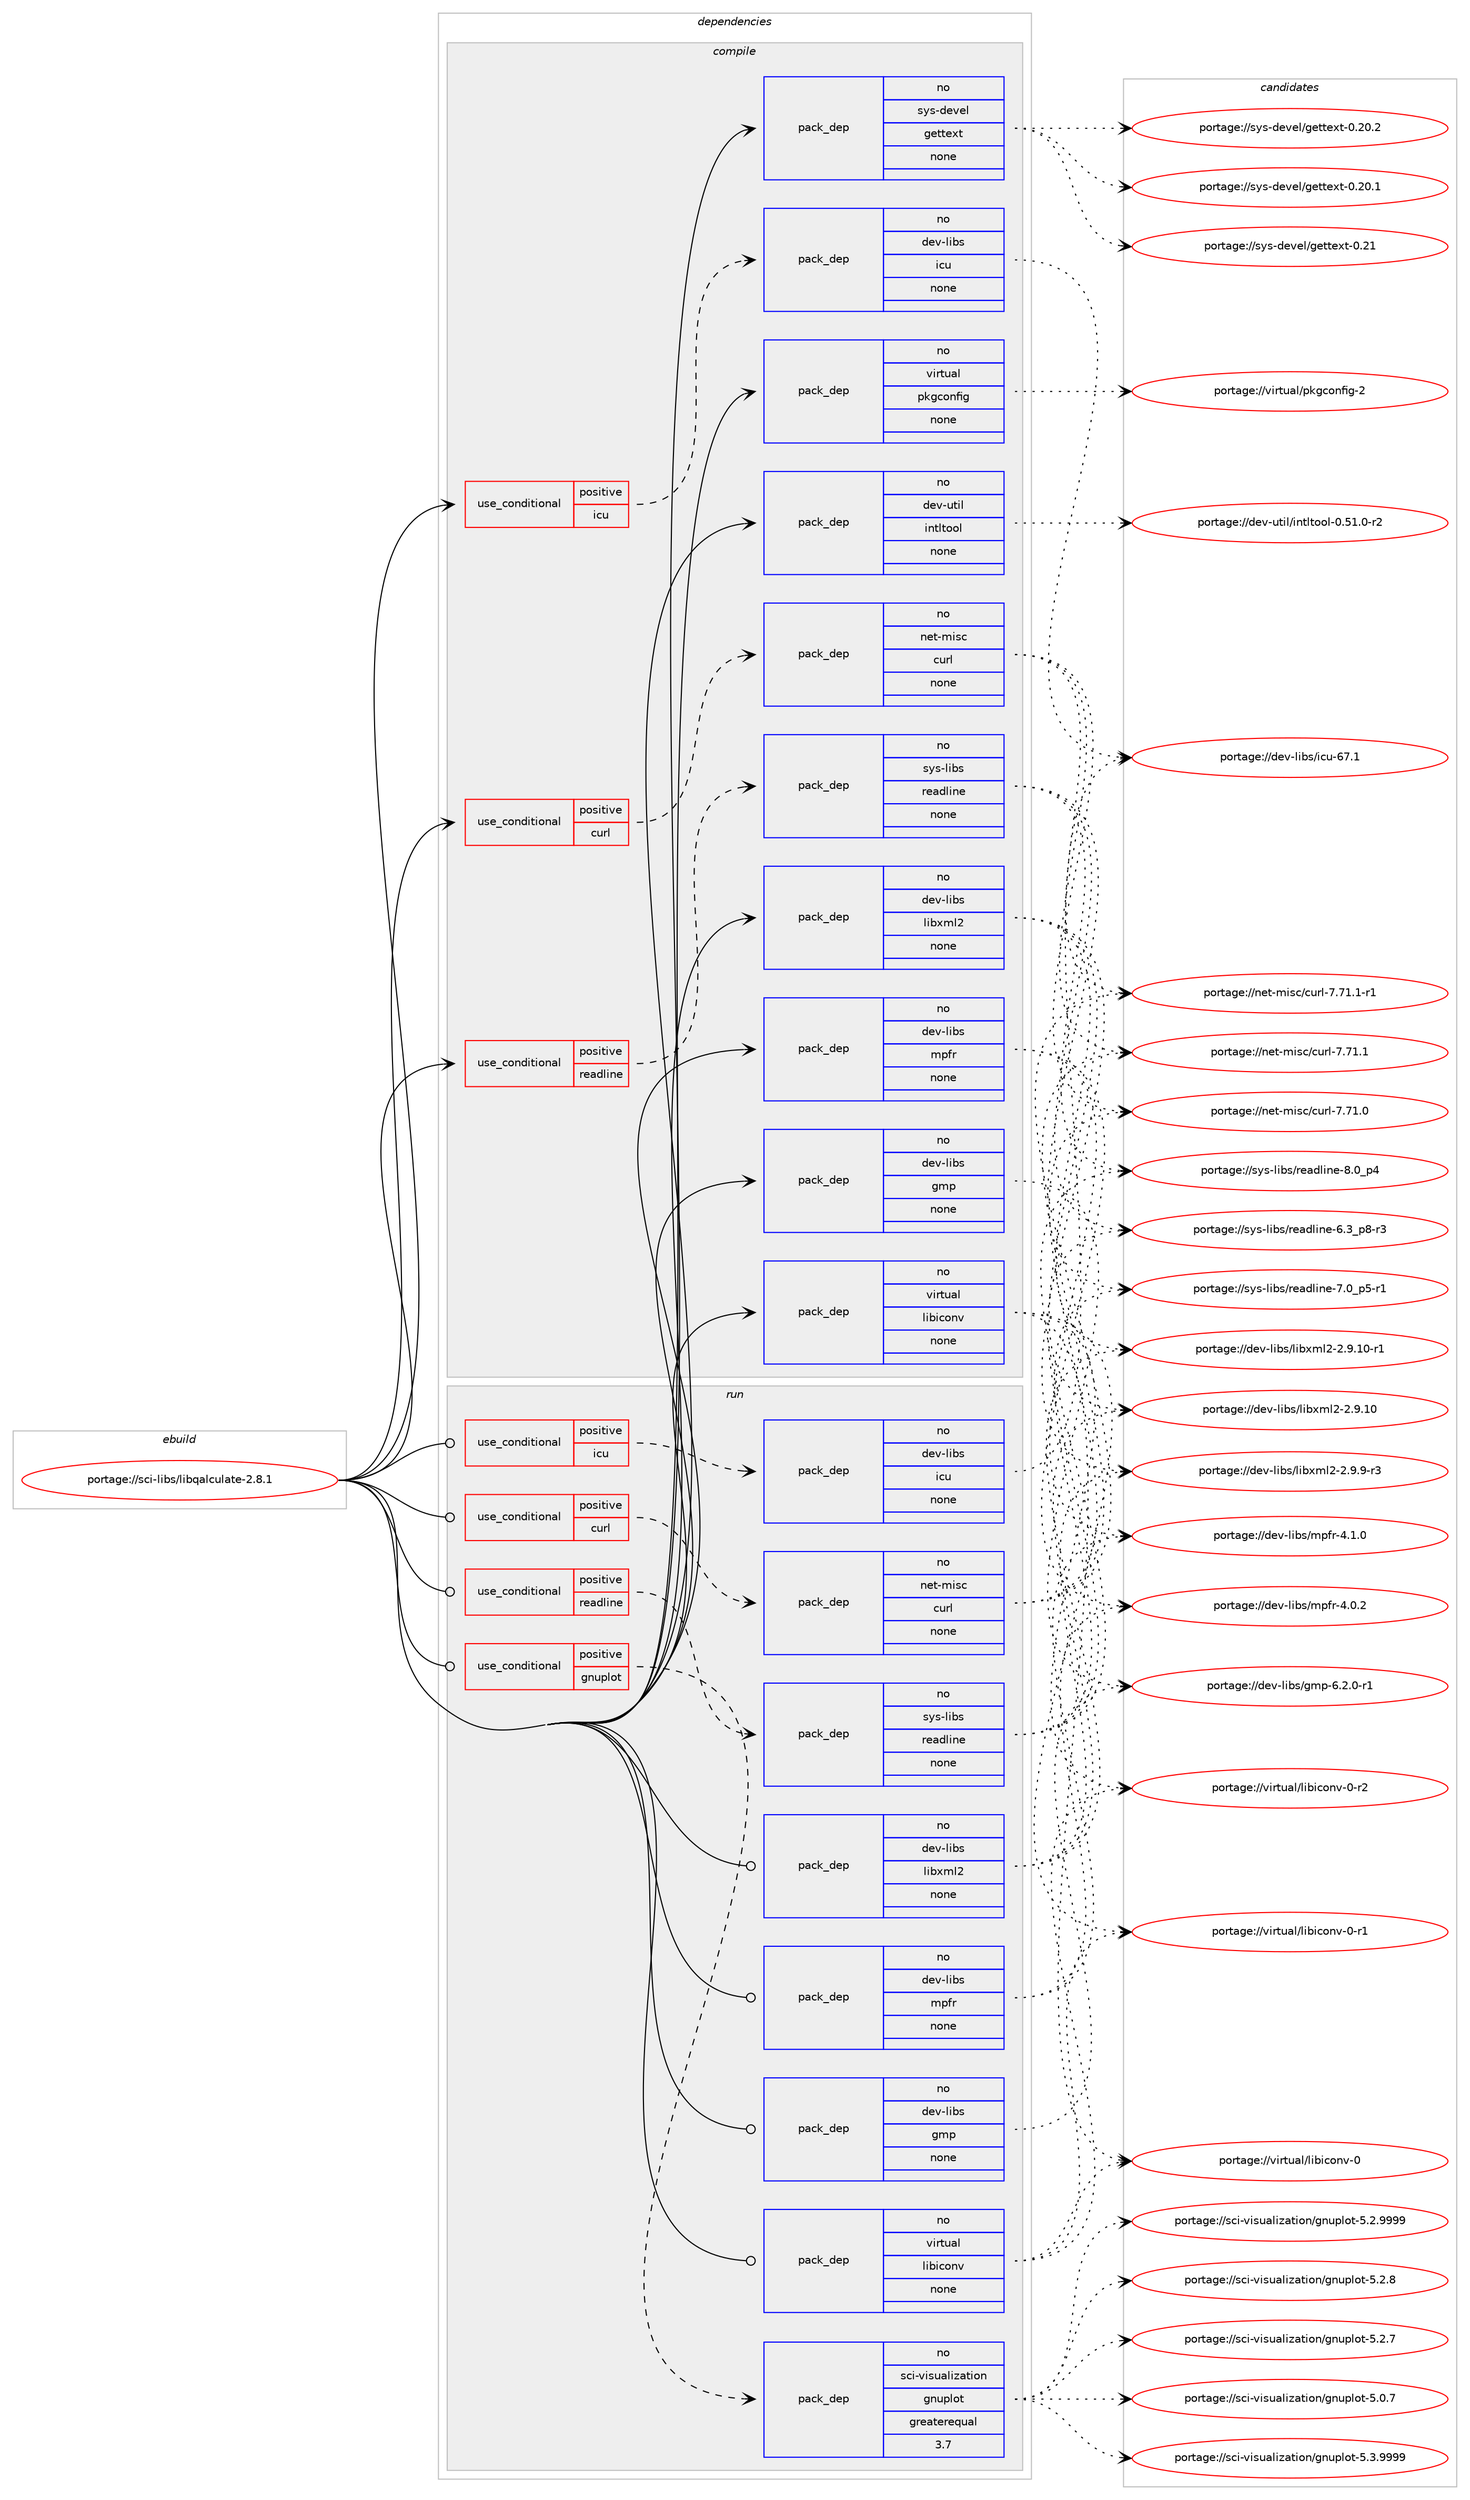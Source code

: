 digraph prolog {

# *************
# Graph options
# *************

newrank=true;
concentrate=true;
compound=true;
graph [rankdir=LR,fontname=Helvetica,fontsize=10,ranksep=1.5];#, ranksep=2.5, nodesep=0.2];
edge  [arrowhead=vee];
node  [fontname=Helvetica,fontsize=10];

# **********
# The ebuild
# **********

subgraph cluster_leftcol {
color=gray;
rank=same;
label=<<i>ebuild</i>>;
id [label="portage://sci-libs/libqalculate-2.8.1", color=red, width=4, href="../sci-libs/libqalculate-2.8.1.svg"];
}

# ****************
# The dependencies
# ****************

subgraph cluster_midcol {
color=gray;
label=<<i>dependencies</i>>;
subgraph cluster_compile {
fillcolor="#eeeeee";
style=filled;
label=<<i>compile</i>>;
subgraph cond357 {
dependency2789 [label=<<TABLE BORDER="0" CELLBORDER="1" CELLSPACING="0" CELLPADDING="4"><TR><TD ROWSPAN="3" CELLPADDING="10">use_conditional</TD></TR><TR><TD>positive</TD></TR><TR><TD>curl</TD></TR></TABLE>>, shape=none, color=red];
subgraph pack2374 {
dependency2790 [label=<<TABLE BORDER="0" CELLBORDER="1" CELLSPACING="0" CELLPADDING="4" WIDTH="220"><TR><TD ROWSPAN="6" CELLPADDING="30">pack_dep</TD></TR><TR><TD WIDTH="110">no</TD></TR><TR><TD>net-misc</TD></TR><TR><TD>curl</TD></TR><TR><TD>none</TD></TR><TR><TD></TD></TR></TABLE>>, shape=none, color=blue];
}
dependency2789:e -> dependency2790:w [weight=20,style="dashed",arrowhead="vee"];
}
id:e -> dependency2789:w [weight=20,style="solid",arrowhead="vee"];
subgraph cond358 {
dependency2791 [label=<<TABLE BORDER="0" CELLBORDER="1" CELLSPACING="0" CELLPADDING="4"><TR><TD ROWSPAN="3" CELLPADDING="10">use_conditional</TD></TR><TR><TD>positive</TD></TR><TR><TD>icu</TD></TR></TABLE>>, shape=none, color=red];
subgraph pack2375 {
dependency2792 [label=<<TABLE BORDER="0" CELLBORDER="1" CELLSPACING="0" CELLPADDING="4" WIDTH="220"><TR><TD ROWSPAN="6" CELLPADDING="30">pack_dep</TD></TR><TR><TD WIDTH="110">no</TD></TR><TR><TD>dev-libs</TD></TR><TR><TD>icu</TD></TR><TR><TD>none</TD></TR><TR><TD></TD></TR></TABLE>>, shape=none, color=blue];
}
dependency2791:e -> dependency2792:w [weight=20,style="dashed",arrowhead="vee"];
}
id:e -> dependency2791:w [weight=20,style="solid",arrowhead="vee"];
subgraph cond359 {
dependency2793 [label=<<TABLE BORDER="0" CELLBORDER="1" CELLSPACING="0" CELLPADDING="4"><TR><TD ROWSPAN="3" CELLPADDING="10">use_conditional</TD></TR><TR><TD>positive</TD></TR><TR><TD>readline</TD></TR></TABLE>>, shape=none, color=red];
subgraph pack2376 {
dependency2794 [label=<<TABLE BORDER="0" CELLBORDER="1" CELLSPACING="0" CELLPADDING="4" WIDTH="220"><TR><TD ROWSPAN="6" CELLPADDING="30">pack_dep</TD></TR><TR><TD WIDTH="110">no</TD></TR><TR><TD>sys-libs</TD></TR><TR><TD>readline</TD></TR><TR><TD>none</TD></TR><TR><TD></TD></TR></TABLE>>, shape=none, color=blue];
}
dependency2793:e -> dependency2794:w [weight=20,style="dashed",arrowhead="vee"];
}
id:e -> dependency2793:w [weight=20,style="solid",arrowhead="vee"];
subgraph pack2377 {
dependency2795 [label=<<TABLE BORDER="0" CELLBORDER="1" CELLSPACING="0" CELLPADDING="4" WIDTH="220"><TR><TD ROWSPAN="6" CELLPADDING="30">pack_dep</TD></TR><TR><TD WIDTH="110">no</TD></TR><TR><TD>dev-libs</TD></TR><TR><TD>gmp</TD></TR><TR><TD>none</TD></TR><TR><TD></TD></TR></TABLE>>, shape=none, color=blue];
}
id:e -> dependency2795:w [weight=20,style="solid",arrowhead="vee"];
subgraph pack2378 {
dependency2796 [label=<<TABLE BORDER="0" CELLBORDER="1" CELLSPACING="0" CELLPADDING="4" WIDTH="220"><TR><TD ROWSPAN="6" CELLPADDING="30">pack_dep</TD></TR><TR><TD WIDTH="110">no</TD></TR><TR><TD>dev-libs</TD></TR><TR><TD>libxml2</TD></TR><TR><TD>none</TD></TR><TR><TD></TD></TR></TABLE>>, shape=none, color=blue];
}
id:e -> dependency2796:w [weight=20,style="solid",arrowhead="vee"];
subgraph pack2379 {
dependency2797 [label=<<TABLE BORDER="0" CELLBORDER="1" CELLSPACING="0" CELLPADDING="4" WIDTH="220"><TR><TD ROWSPAN="6" CELLPADDING="30">pack_dep</TD></TR><TR><TD WIDTH="110">no</TD></TR><TR><TD>dev-libs</TD></TR><TR><TD>mpfr</TD></TR><TR><TD>none</TD></TR><TR><TD></TD></TR></TABLE>>, shape=none, color=blue];
}
id:e -> dependency2797:w [weight=20,style="solid",arrowhead="vee"];
subgraph pack2380 {
dependency2798 [label=<<TABLE BORDER="0" CELLBORDER="1" CELLSPACING="0" CELLPADDING="4" WIDTH="220"><TR><TD ROWSPAN="6" CELLPADDING="30">pack_dep</TD></TR><TR><TD WIDTH="110">no</TD></TR><TR><TD>dev-util</TD></TR><TR><TD>intltool</TD></TR><TR><TD>none</TD></TR><TR><TD></TD></TR></TABLE>>, shape=none, color=blue];
}
id:e -> dependency2798:w [weight=20,style="solid",arrowhead="vee"];
subgraph pack2381 {
dependency2799 [label=<<TABLE BORDER="0" CELLBORDER="1" CELLSPACING="0" CELLPADDING="4" WIDTH="220"><TR><TD ROWSPAN="6" CELLPADDING="30">pack_dep</TD></TR><TR><TD WIDTH="110">no</TD></TR><TR><TD>sys-devel</TD></TR><TR><TD>gettext</TD></TR><TR><TD>none</TD></TR><TR><TD></TD></TR></TABLE>>, shape=none, color=blue];
}
id:e -> dependency2799:w [weight=20,style="solid",arrowhead="vee"];
subgraph pack2382 {
dependency2800 [label=<<TABLE BORDER="0" CELLBORDER="1" CELLSPACING="0" CELLPADDING="4" WIDTH="220"><TR><TD ROWSPAN="6" CELLPADDING="30">pack_dep</TD></TR><TR><TD WIDTH="110">no</TD></TR><TR><TD>virtual</TD></TR><TR><TD>libiconv</TD></TR><TR><TD>none</TD></TR><TR><TD></TD></TR></TABLE>>, shape=none, color=blue];
}
id:e -> dependency2800:w [weight=20,style="solid",arrowhead="vee"];
subgraph pack2383 {
dependency2801 [label=<<TABLE BORDER="0" CELLBORDER="1" CELLSPACING="0" CELLPADDING="4" WIDTH="220"><TR><TD ROWSPAN="6" CELLPADDING="30">pack_dep</TD></TR><TR><TD WIDTH="110">no</TD></TR><TR><TD>virtual</TD></TR><TR><TD>pkgconfig</TD></TR><TR><TD>none</TD></TR><TR><TD></TD></TR></TABLE>>, shape=none, color=blue];
}
id:e -> dependency2801:w [weight=20,style="solid",arrowhead="vee"];
}
subgraph cluster_compileandrun {
fillcolor="#eeeeee";
style=filled;
label=<<i>compile and run</i>>;
}
subgraph cluster_run {
fillcolor="#eeeeee";
style=filled;
label=<<i>run</i>>;
subgraph cond360 {
dependency2802 [label=<<TABLE BORDER="0" CELLBORDER="1" CELLSPACING="0" CELLPADDING="4"><TR><TD ROWSPAN="3" CELLPADDING="10">use_conditional</TD></TR><TR><TD>positive</TD></TR><TR><TD>curl</TD></TR></TABLE>>, shape=none, color=red];
subgraph pack2384 {
dependency2803 [label=<<TABLE BORDER="0" CELLBORDER="1" CELLSPACING="0" CELLPADDING="4" WIDTH="220"><TR><TD ROWSPAN="6" CELLPADDING="30">pack_dep</TD></TR><TR><TD WIDTH="110">no</TD></TR><TR><TD>net-misc</TD></TR><TR><TD>curl</TD></TR><TR><TD>none</TD></TR><TR><TD></TD></TR></TABLE>>, shape=none, color=blue];
}
dependency2802:e -> dependency2803:w [weight=20,style="dashed",arrowhead="vee"];
}
id:e -> dependency2802:w [weight=20,style="solid",arrowhead="odot"];
subgraph cond361 {
dependency2804 [label=<<TABLE BORDER="0" CELLBORDER="1" CELLSPACING="0" CELLPADDING="4"><TR><TD ROWSPAN="3" CELLPADDING="10">use_conditional</TD></TR><TR><TD>positive</TD></TR><TR><TD>gnuplot</TD></TR></TABLE>>, shape=none, color=red];
subgraph pack2385 {
dependency2805 [label=<<TABLE BORDER="0" CELLBORDER="1" CELLSPACING="0" CELLPADDING="4" WIDTH="220"><TR><TD ROWSPAN="6" CELLPADDING="30">pack_dep</TD></TR><TR><TD WIDTH="110">no</TD></TR><TR><TD>sci-visualization</TD></TR><TR><TD>gnuplot</TD></TR><TR><TD>greaterequal</TD></TR><TR><TD>3.7</TD></TR></TABLE>>, shape=none, color=blue];
}
dependency2804:e -> dependency2805:w [weight=20,style="dashed",arrowhead="vee"];
}
id:e -> dependency2804:w [weight=20,style="solid",arrowhead="odot"];
subgraph cond362 {
dependency2806 [label=<<TABLE BORDER="0" CELLBORDER="1" CELLSPACING="0" CELLPADDING="4"><TR><TD ROWSPAN="3" CELLPADDING="10">use_conditional</TD></TR><TR><TD>positive</TD></TR><TR><TD>icu</TD></TR></TABLE>>, shape=none, color=red];
subgraph pack2386 {
dependency2807 [label=<<TABLE BORDER="0" CELLBORDER="1" CELLSPACING="0" CELLPADDING="4" WIDTH="220"><TR><TD ROWSPAN="6" CELLPADDING="30">pack_dep</TD></TR><TR><TD WIDTH="110">no</TD></TR><TR><TD>dev-libs</TD></TR><TR><TD>icu</TD></TR><TR><TD>none</TD></TR><TR><TD></TD></TR></TABLE>>, shape=none, color=blue];
}
dependency2806:e -> dependency2807:w [weight=20,style="dashed",arrowhead="vee"];
}
id:e -> dependency2806:w [weight=20,style="solid",arrowhead="odot"];
subgraph cond363 {
dependency2808 [label=<<TABLE BORDER="0" CELLBORDER="1" CELLSPACING="0" CELLPADDING="4"><TR><TD ROWSPAN="3" CELLPADDING="10">use_conditional</TD></TR><TR><TD>positive</TD></TR><TR><TD>readline</TD></TR></TABLE>>, shape=none, color=red];
subgraph pack2387 {
dependency2809 [label=<<TABLE BORDER="0" CELLBORDER="1" CELLSPACING="0" CELLPADDING="4" WIDTH="220"><TR><TD ROWSPAN="6" CELLPADDING="30">pack_dep</TD></TR><TR><TD WIDTH="110">no</TD></TR><TR><TD>sys-libs</TD></TR><TR><TD>readline</TD></TR><TR><TD>none</TD></TR><TR><TD></TD></TR></TABLE>>, shape=none, color=blue];
}
dependency2808:e -> dependency2809:w [weight=20,style="dashed",arrowhead="vee"];
}
id:e -> dependency2808:w [weight=20,style="solid",arrowhead="odot"];
subgraph pack2388 {
dependency2810 [label=<<TABLE BORDER="0" CELLBORDER="1" CELLSPACING="0" CELLPADDING="4" WIDTH="220"><TR><TD ROWSPAN="6" CELLPADDING="30">pack_dep</TD></TR><TR><TD WIDTH="110">no</TD></TR><TR><TD>dev-libs</TD></TR><TR><TD>gmp</TD></TR><TR><TD>none</TD></TR><TR><TD></TD></TR></TABLE>>, shape=none, color=blue];
}
id:e -> dependency2810:w [weight=20,style="solid",arrowhead="odot"];
subgraph pack2389 {
dependency2811 [label=<<TABLE BORDER="0" CELLBORDER="1" CELLSPACING="0" CELLPADDING="4" WIDTH="220"><TR><TD ROWSPAN="6" CELLPADDING="30">pack_dep</TD></TR><TR><TD WIDTH="110">no</TD></TR><TR><TD>dev-libs</TD></TR><TR><TD>libxml2</TD></TR><TR><TD>none</TD></TR><TR><TD></TD></TR></TABLE>>, shape=none, color=blue];
}
id:e -> dependency2811:w [weight=20,style="solid",arrowhead="odot"];
subgraph pack2390 {
dependency2812 [label=<<TABLE BORDER="0" CELLBORDER="1" CELLSPACING="0" CELLPADDING="4" WIDTH="220"><TR><TD ROWSPAN="6" CELLPADDING="30">pack_dep</TD></TR><TR><TD WIDTH="110">no</TD></TR><TR><TD>dev-libs</TD></TR><TR><TD>mpfr</TD></TR><TR><TD>none</TD></TR><TR><TD></TD></TR></TABLE>>, shape=none, color=blue];
}
id:e -> dependency2812:w [weight=20,style="solid",arrowhead="odot"];
subgraph pack2391 {
dependency2813 [label=<<TABLE BORDER="0" CELLBORDER="1" CELLSPACING="0" CELLPADDING="4" WIDTH="220"><TR><TD ROWSPAN="6" CELLPADDING="30">pack_dep</TD></TR><TR><TD WIDTH="110">no</TD></TR><TR><TD>virtual</TD></TR><TR><TD>libiconv</TD></TR><TR><TD>none</TD></TR><TR><TD></TD></TR></TABLE>>, shape=none, color=blue];
}
id:e -> dependency2813:w [weight=20,style="solid",arrowhead="odot"];
}
}

# **************
# The candidates
# **************

subgraph cluster_choices {
rank=same;
color=gray;
label=<<i>candidates</i>>;

subgraph choice2374 {
color=black;
nodesep=1;
choice11010111645109105115994799117114108455546554946494511449 [label="portage://net-misc/curl-7.71.1-r1", color=red, width=4,href="../net-misc/curl-7.71.1-r1.svg"];
choice1101011164510910511599479911711410845554655494649 [label="portage://net-misc/curl-7.71.1", color=red, width=4,href="../net-misc/curl-7.71.1.svg"];
choice1101011164510910511599479911711410845554655494648 [label="portage://net-misc/curl-7.71.0", color=red, width=4,href="../net-misc/curl-7.71.0.svg"];
dependency2790:e -> choice11010111645109105115994799117114108455546554946494511449:w [style=dotted,weight="100"];
dependency2790:e -> choice1101011164510910511599479911711410845554655494649:w [style=dotted,weight="100"];
dependency2790:e -> choice1101011164510910511599479911711410845554655494648:w [style=dotted,weight="100"];
}
subgraph choice2375 {
color=black;
nodesep=1;
choice100101118451081059811547105991174554554649 [label="portage://dev-libs/icu-67.1", color=red, width=4,href="../dev-libs/icu-67.1.svg"];
dependency2792:e -> choice100101118451081059811547105991174554554649:w [style=dotted,weight="100"];
}
subgraph choice2376 {
color=black;
nodesep=1;
choice11512111545108105981154711410197100108105110101455646489511252 [label="portage://sys-libs/readline-8.0_p4", color=red, width=4,href="../sys-libs/readline-8.0_p4.svg"];
choice115121115451081059811547114101971001081051101014555464895112534511449 [label="portage://sys-libs/readline-7.0_p5-r1", color=red, width=4,href="../sys-libs/readline-7.0_p5-r1.svg"];
choice115121115451081059811547114101971001081051101014554465195112564511451 [label="portage://sys-libs/readline-6.3_p8-r3", color=red, width=4,href="../sys-libs/readline-6.3_p8-r3.svg"];
dependency2794:e -> choice11512111545108105981154711410197100108105110101455646489511252:w [style=dotted,weight="100"];
dependency2794:e -> choice115121115451081059811547114101971001081051101014555464895112534511449:w [style=dotted,weight="100"];
dependency2794:e -> choice115121115451081059811547114101971001081051101014554465195112564511451:w [style=dotted,weight="100"];
}
subgraph choice2377 {
color=black;
nodesep=1;
choice1001011184510810598115471031091124554465046484511449 [label="portage://dev-libs/gmp-6.2.0-r1", color=red, width=4,href="../dev-libs/gmp-6.2.0-r1.svg"];
dependency2795:e -> choice1001011184510810598115471031091124554465046484511449:w [style=dotted,weight="100"];
}
subgraph choice2378 {
color=black;
nodesep=1;
choice10010111845108105981154710810598120109108504550465746574511451 [label="portage://dev-libs/libxml2-2.9.9-r3", color=red, width=4,href="../dev-libs/libxml2-2.9.9-r3.svg"];
choice1001011184510810598115471081059812010910850455046574649484511449 [label="portage://dev-libs/libxml2-2.9.10-r1", color=red, width=4,href="../dev-libs/libxml2-2.9.10-r1.svg"];
choice100101118451081059811547108105981201091085045504657464948 [label="portage://dev-libs/libxml2-2.9.10", color=red, width=4,href="../dev-libs/libxml2-2.9.10.svg"];
dependency2796:e -> choice10010111845108105981154710810598120109108504550465746574511451:w [style=dotted,weight="100"];
dependency2796:e -> choice1001011184510810598115471081059812010910850455046574649484511449:w [style=dotted,weight="100"];
dependency2796:e -> choice100101118451081059811547108105981201091085045504657464948:w [style=dotted,weight="100"];
}
subgraph choice2379 {
color=black;
nodesep=1;
choice100101118451081059811547109112102114455246494648 [label="portage://dev-libs/mpfr-4.1.0", color=red, width=4,href="../dev-libs/mpfr-4.1.0.svg"];
choice100101118451081059811547109112102114455246484650 [label="portage://dev-libs/mpfr-4.0.2", color=red, width=4,href="../dev-libs/mpfr-4.0.2.svg"];
dependency2797:e -> choice100101118451081059811547109112102114455246494648:w [style=dotted,weight="100"];
dependency2797:e -> choice100101118451081059811547109112102114455246484650:w [style=dotted,weight="100"];
}
subgraph choice2380 {
color=black;
nodesep=1;
choice1001011184511711610510847105110116108116111111108454846534946484511450 [label="portage://dev-util/intltool-0.51.0-r2", color=red, width=4,href="../dev-util/intltool-0.51.0-r2.svg"];
dependency2798:e -> choice1001011184511711610510847105110116108116111111108454846534946484511450:w [style=dotted,weight="100"];
}
subgraph choice2381 {
color=black;
nodesep=1;
choice11512111545100101118101108471031011161161011201164548465049 [label="portage://sys-devel/gettext-0.21", color=red, width=4,href="../sys-devel/gettext-0.21.svg"];
choice115121115451001011181011084710310111611610112011645484650484650 [label="portage://sys-devel/gettext-0.20.2", color=red, width=4,href="../sys-devel/gettext-0.20.2.svg"];
choice115121115451001011181011084710310111611610112011645484650484649 [label="portage://sys-devel/gettext-0.20.1", color=red, width=4,href="../sys-devel/gettext-0.20.1.svg"];
dependency2799:e -> choice11512111545100101118101108471031011161161011201164548465049:w [style=dotted,weight="100"];
dependency2799:e -> choice115121115451001011181011084710310111611610112011645484650484650:w [style=dotted,weight="100"];
dependency2799:e -> choice115121115451001011181011084710310111611610112011645484650484649:w [style=dotted,weight="100"];
}
subgraph choice2382 {
color=black;
nodesep=1;
choice1181051141161179710847108105981059911111011845484511450 [label="portage://virtual/libiconv-0-r2", color=red, width=4,href="../virtual/libiconv-0-r2.svg"];
choice1181051141161179710847108105981059911111011845484511449 [label="portage://virtual/libiconv-0-r1", color=red, width=4,href="../virtual/libiconv-0-r1.svg"];
choice118105114116117971084710810598105991111101184548 [label="portage://virtual/libiconv-0", color=red, width=4,href="../virtual/libiconv-0.svg"];
dependency2800:e -> choice1181051141161179710847108105981059911111011845484511450:w [style=dotted,weight="100"];
dependency2800:e -> choice1181051141161179710847108105981059911111011845484511449:w [style=dotted,weight="100"];
dependency2800:e -> choice118105114116117971084710810598105991111101184548:w [style=dotted,weight="100"];
}
subgraph choice2383 {
color=black;
nodesep=1;
choice1181051141161179710847112107103991111101021051034550 [label="portage://virtual/pkgconfig-2", color=red, width=4,href="../virtual/pkgconfig-2.svg"];
dependency2801:e -> choice1181051141161179710847112107103991111101021051034550:w [style=dotted,weight="100"];
}
subgraph choice2384 {
color=black;
nodesep=1;
choice11010111645109105115994799117114108455546554946494511449 [label="portage://net-misc/curl-7.71.1-r1", color=red, width=4,href="../net-misc/curl-7.71.1-r1.svg"];
choice1101011164510910511599479911711410845554655494649 [label="portage://net-misc/curl-7.71.1", color=red, width=4,href="../net-misc/curl-7.71.1.svg"];
choice1101011164510910511599479911711410845554655494648 [label="portage://net-misc/curl-7.71.0", color=red, width=4,href="../net-misc/curl-7.71.0.svg"];
dependency2803:e -> choice11010111645109105115994799117114108455546554946494511449:w [style=dotted,weight="100"];
dependency2803:e -> choice1101011164510910511599479911711410845554655494649:w [style=dotted,weight="100"];
dependency2803:e -> choice1101011164510910511599479911711410845554655494648:w [style=dotted,weight="100"];
}
subgraph choice2385 {
color=black;
nodesep=1;
choice1159910545118105115117971081051229711610511111047103110117112108111116455346514657575757 [label="portage://sci-visualization/gnuplot-5.3.9999", color=red, width=4,href="../sci-visualization/gnuplot-5.3.9999.svg"];
choice1159910545118105115117971081051229711610511111047103110117112108111116455346504657575757 [label="portage://sci-visualization/gnuplot-5.2.9999", color=red, width=4,href="../sci-visualization/gnuplot-5.2.9999.svg"];
choice1159910545118105115117971081051229711610511111047103110117112108111116455346504656 [label="portage://sci-visualization/gnuplot-5.2.8", color=red, width=4,href="../sci-visualization/gnuplot-5.2.8.svg"];
choice1159910545118105115117971081051229711610511111047103110117112108111116455346504655 [label="portage://sci-visualization/gnuplot-5.2.7", color=red, width=4,href="../sci-visualization/gnuplot-5.2.7.svg"];
choice1159910545118105115117971081051229711610511111047103110117112108111116455346484655 [label="portage://sci-visualization/gnuplot-5.0.7", color=red, width=4,href="../sci-visualization/gnuplot-5.0.7.svg"];
dependency2805:e -> choice1159910545118105115117971081051229711610511111047103110117112108111116455346514657575757:w [style=dotted,weight="100"];
dependency2805:e -> choice1159910545118105115117971081051229711610511111047103110117112108111116455346504657575757:w [style=dotted,weight="100"];
dependency2805:e -> choice1159910545118105115117971081051229711610511111047103110117112108111116455346504656:w [style=dotted,weight="100"];
dependency2805:e -> choice1159910545118105115117971081051229711610511111047103110117112108111116455346504655:w [style=dotted,weight="100"];
dependency2805:e -> choice1159910545118105115117971081051229711610511111047103110117112108111116455346484655:w [style=dotted,weight="100"];
}
subgraph choice2386 {
color=black;
nodesep=1;
choice100101118451081059811547105991174554554649 [label="portage://dev-libs/icu-67.1", color=red, width=4,href="../dev-libs/icu-67.1.svg"];
dependency2807:e -> choice100101118451081059811547105991174554554649:w [style=dotted,weight="100"];
}
subgraph choice2387 {
color=black;
nodesep=1;
choice11512111545108105981154711410197100108105110101455646489511252 [label="portage://sys-libs/readline-8.0_p4", color=red, width=4,href="../sys-libs/readline-8.0_p4.svg"];
choice115121115451081059811547114101971001081051101014555464895112534511449 [label="portage://sys-libs/readline-7.0_p5-r1", color=red, width=4,href="../sys-libs/readline-7.0_p5-r1.svg"];
choice115121115451081059811547114101971001081051101014554465195112564511451 [label="portage://sys-libs/readline-6.3_p8-r3", color=red, width=4,href="../sys-libs/readline-6.3_p8-r3.svg"];
dependency2809:e -> choice11512111545108105981154711410197100108105110101455646489511252:w [style=dotted,weight="100"];
dependency2809:e -> choice115121115451081059811547114101971001081051101014555464895112534511449:w [style=dotted,weight="100"];
dependency2809:e -> choice115121115451081059811547114101971001081051101014554465195112564511451:w [style=dotted,weight="100"];
}
subgraph choice2388 {
color=black;
nodesep=1;
choice1001011184510810598115471031091124554465046484511449 [label="portage://dev-libs/gmp-6.2.0-r1", color=red, width=4,href="../dev-libs/gmp-6.2.0-r1.svg"];
dependency2810:e -> choice1001011184510810598115471031091124554465046484511449:w [style=dotted,weight="100"];
}
subgraph choice2389 {
color=black;
nodesep=1;
choice10010111845108105981154710810598120109108504550465746574511451 [label="portage://dev-libs/libxml2-2.9.9-r3", color=red, width=4,href="../dev-libs/libxml2-2.9.9-r3.svg"];
choice1001011184510810598115471081059812010910850455046574649484511449 [label="portage://dev-libs/libxml2-2.9.10-r1", color=red, width=4,href="../dev-libs/libxml2-2.9.10-r1.svg"];
choice100101118451081059811547108105981201091085045504657464948 [label="portage://dev-libs/libxml2-2.9.10", color=red, width=4,href="../dev-libs/libxml2-2.9.10.svg"];
dependency2811:e -> choice10010111845108105981154710810598120109108504550465746574511451:w [style=dotted,weight="100"];
dependency2811:e -> choice1001011184510810598115471081059812010910850455046574649484511449:w [style=dotted,weight="100"];
dependency2811:e -> choice100101118451081059811547108105981201091085045504657464948:w [style=dotted,weight="100"];
}
subgraph choice2390 {
color=black;
nodesep=1;
choice100101118451081059811547109112102114455246494648 [label="portage://dev-libs/mpfr-4.1.0", color=red, width=4,href="../dev-libs/mpfr-4.1.0.svg"];
choice100101118451081059811547109112102114455246484650 [label="portage://dev-libs/mpfr-4.0.2", color=red, width=4,href="../dev-libs/mpfr-4.0.2.svg"];
dependency2812:e -> choice100101118451081059811547109112102114455246494648:w [style=dotted,weight="100"];
dependency2812:e -> choice100101118451081059811547109112102114455246484650:w [style=dotted,weight="100"];
}
subgraph choice2391 {
color=black;
nodesep=1;
choice1181051141161179710847108105981059911111011845484511450 [label="portage://virtual/libiconv-0-r2", color=red, width=4,href="../virtual/libiconv-0-r2.svg"];
choice1181051141161179710847108105981059911111011845484511449 [label="portage://virtual/libiconv-0-r1", color=red, width=4,href="../virtual/libiconv-0-r1.svg"];
choice118105114116117971084710810598105991111101184548 [label="portage://virtual/libiconv-0", color=red, width=4,href="../virtual/libiconv-0.svg"];
dependency2813:e -> choice1181051141161179710847108105981059911111011845484511450:w [style=dotted,weight="100"];
dependency2813:e -> choice1181051141161179710847108105981059911111011845484511449:w [style=dotted,weight="100"];
dependency2813:e -> choice118105114116117971084710810598105991111101184548:w [style=dotted,weight="100"];
}
}

}
